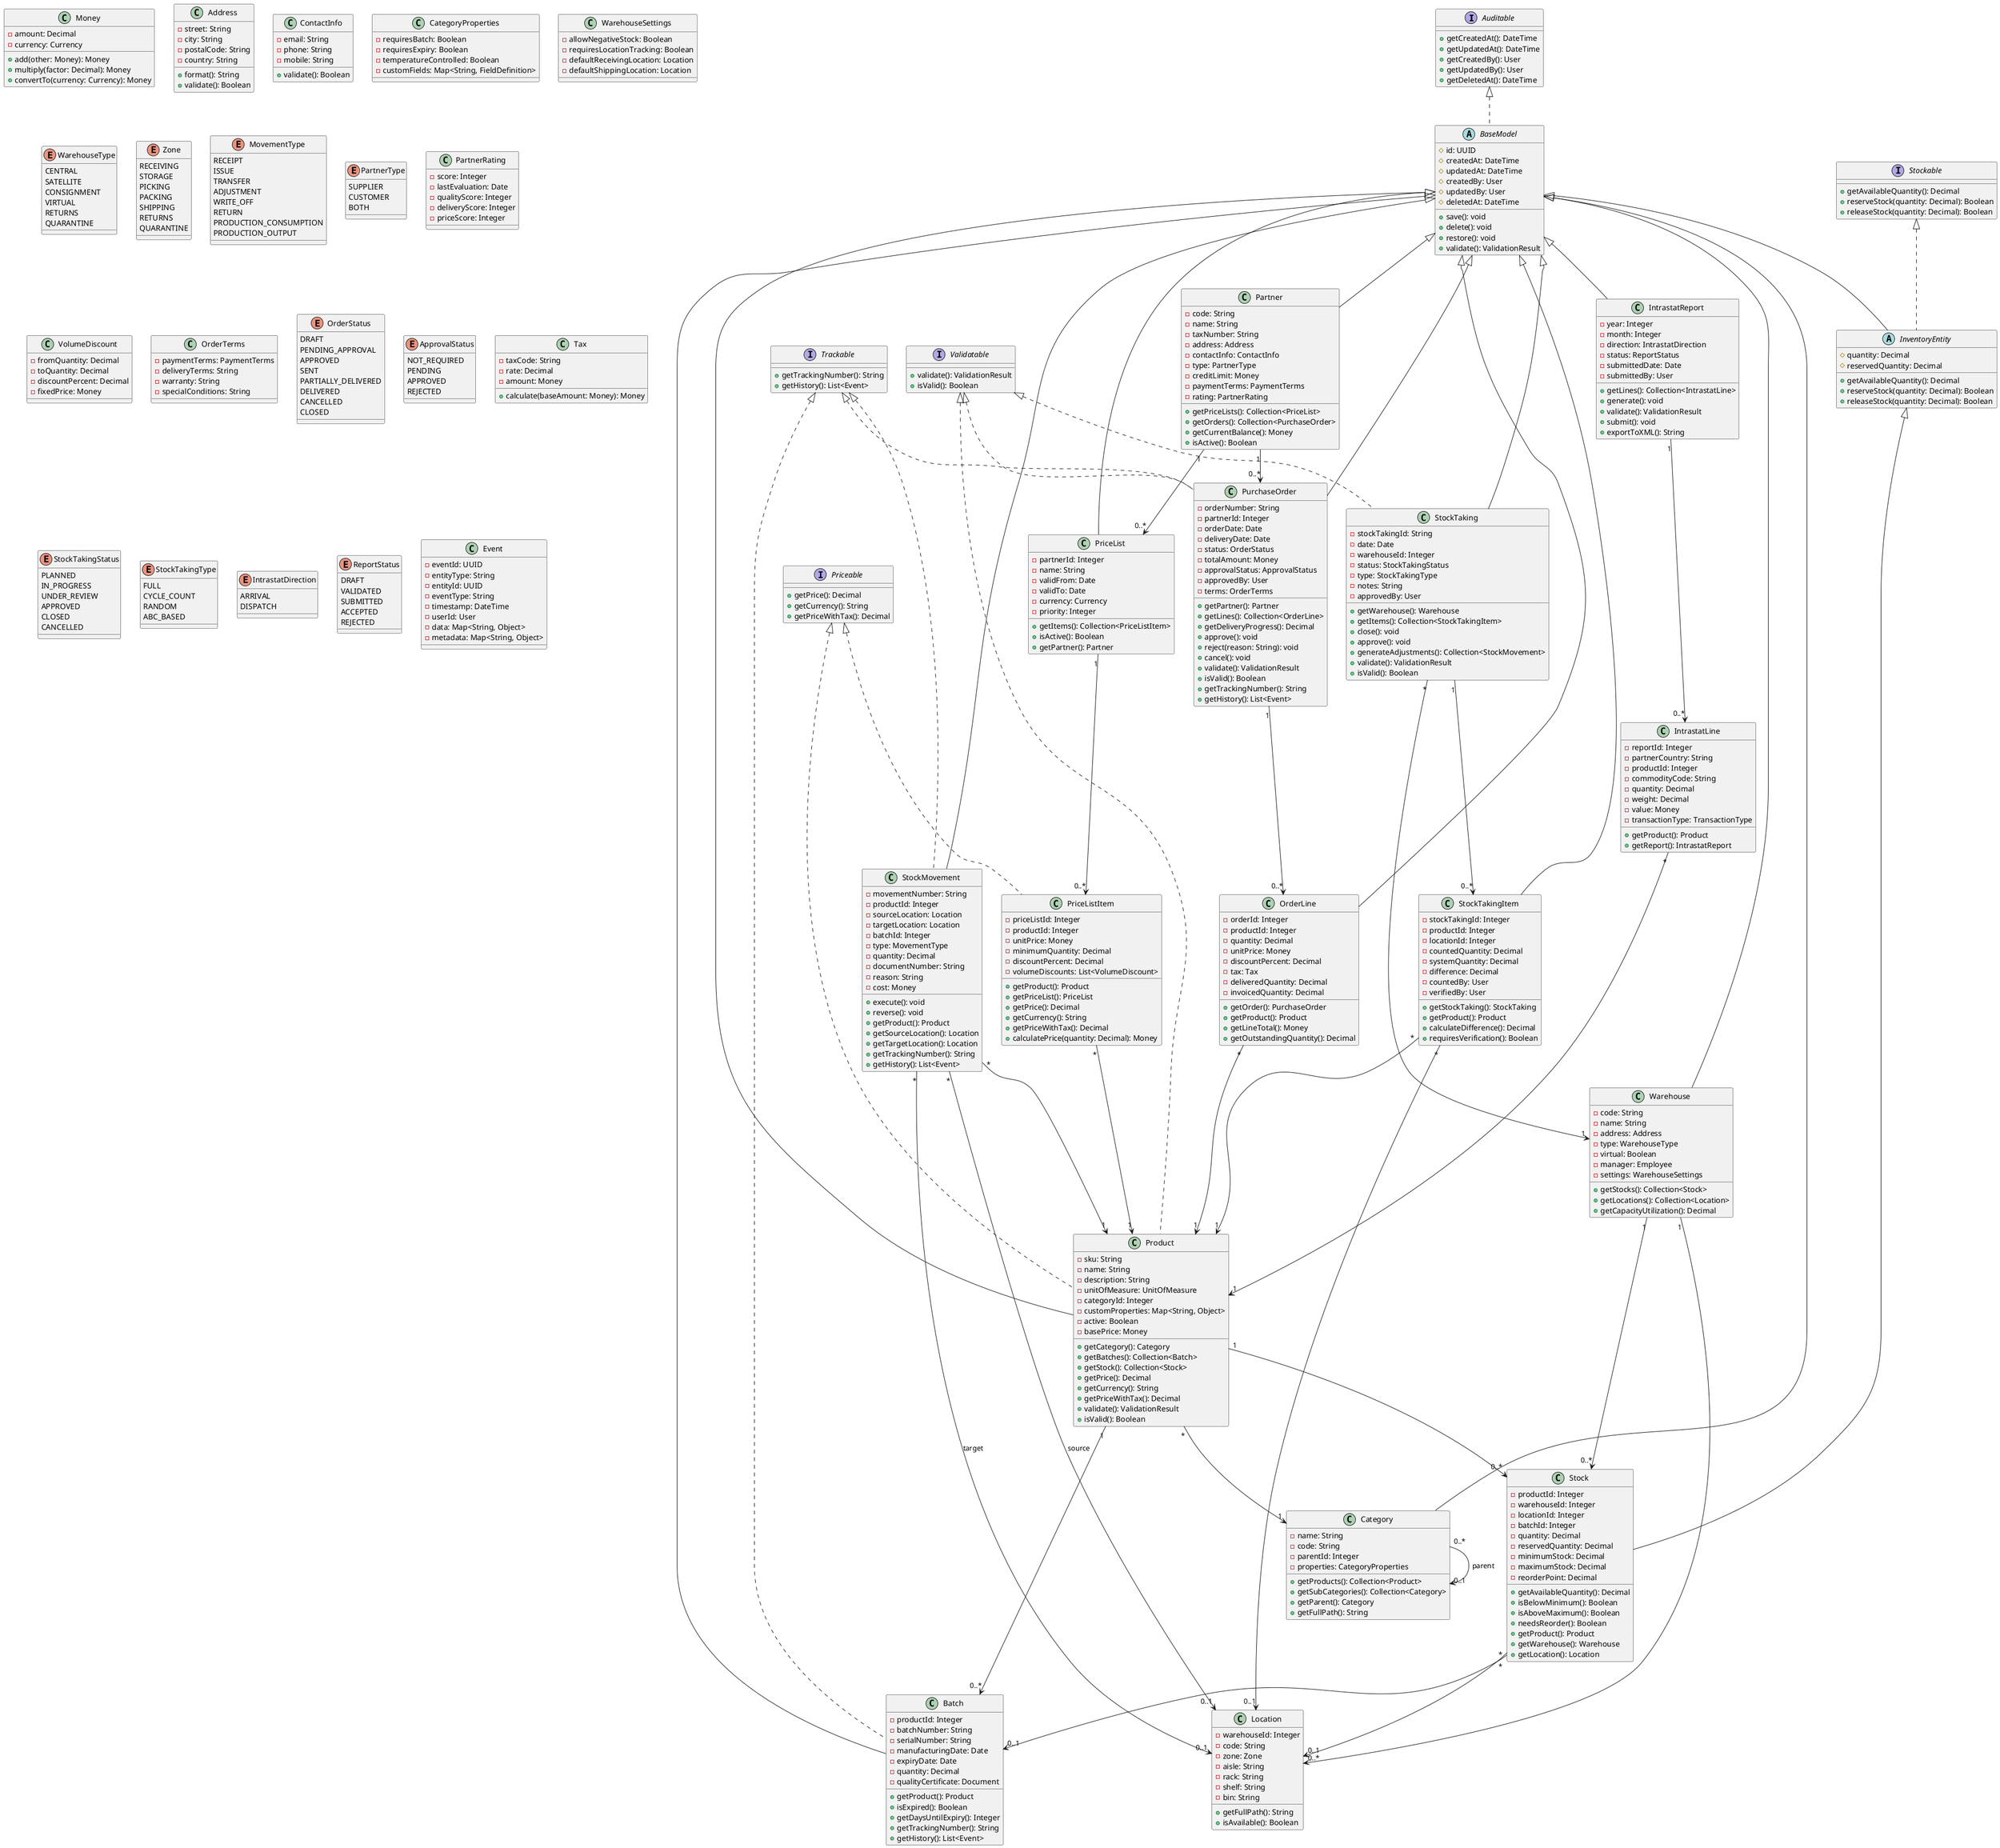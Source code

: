 @startuml Procurement and Inventory Management Class Diagram

' Interfaces for modularity
interface Auditable {
  + getCreatedAt(): DateTime
  + getUpdatedAt(): DateTime
  + getCreatedBy(): User
  + getUpdatedBy(): User
  + getDeletedAt(): DateTime
}

interface Trackable {
  + getTrackingNumber(): String
  + getHistory(): List<Event>
}

interface Validatable {
  + validate(): ValidationResult
  + isValid(): Boolean
}

interface Priceable {
  + getPrice(): Decimal
  + getCurrency(): String
  + getPriceWithTax(): Decimal
}

interface Stockable {
  + getAvailableQuantity(): Decimal
  + reserveStock(quantity: Decimal): Boolean
  + releaseStock(quantity: Decimal): Boolean
}

' Base classes
abstract class BaseModel implements Auditable {
  # id: UUID
  # createdAt: DateTime
  # updatedAt: DateTime
  # createdBy: User
  # updatedBy: User
  # deletedAt: DateTime
  + save(): void
  + delete(): void
  + restore(): void
  + validate(): ValidationResult
}

abstract class InventoryEntity extends BaseModel implements Stockable {
  # quantity: Decimal
  # reservedQuantity: Decimal
  + getAvailableQuantity(): Decimal
  + reserveStock(quantity: Decimal): Boolean
  + releaseStock(quantity: Decimal): Boolean
}

' Value Objects
class Money {
  - amount: Decimal
  - currency: Currency
  + add(other: Money): Money
  + multiply(factor: Decimal): Money
  + convertTo(currency: Currency): Money
}

class Address {
  - street: String
  - city: String
  - postalCode: String
  - country: String
  + format(): String
  + validate(): Boolean
}

class ContactInfo {
  - email: String
  - phone: String
  - mobile: String
  + validate(): Boolean
}

' Product Management
class Product extends BaseModel implements Validatable, Priceable {
  - sku: String
  - name: String
  - description: String
  - unitOfMeasure: UnitOfMeasure
  - categoryId: Integer
  - customProperties: Map<String, Object>
  - active: Boolean
  - basePrice: Money
  + getCategory(): Category
  + getBatches(): Collection<Batch>
  + getStock(): Collection<Stock>
  + getPrice(): Decimal
  + getCurrency(): String
  + getPriceWithTax(): Decimal
  + validate(): ValidationResult
  + isValid(): Boolean
}

class Category extends BaseModel {
  - name: String
  - code: String
  - parentId: Integer
  - properties: CategoryProperties
  + getProducts(): Collection<Product>
  + getSubCategories(): Collection<Category>
  + getParent(): Category
  + getFullPath(): String
}

class CategoryProperties {
  - requiresBatch: Boolean
  - requiresExpiry: Boolean
  - temperatureControlled: Boolean
  - customFields: Map<String, FieldDefinition>
}

' Batch and Serial Management
class Batch extends BaseModel implements Trackable {
  - productId: Integer
  - batchNumber: String
  - serialNumber: String
  - manufacturingDate: Date
  - expiryDate: Date
  - quantity: Decimal
  - qualityCertificate: Document
  + getProduct(): Product
  + isExpired(): Boolean
  + getDaysUntilExpiry(): Integer
  + getTrackingNumber(): String
  + getHistory(): List<Event>
}

' Warehouse Management
class Warehouse extends BaseModel {
  - code: String
  - name: String
  - address: Address
  - type: WarehouseType
  - virtual: Boolean
  - manager: Employee
  - settings: WarehouseSettings
  + getStocks(): Collection<Stock>
  + getLocations(): Collection<Location>
  + getCapacityUtilization(): Decimal
}

class Location {
  - warehouseId: Integer
  - code: String
  - zone: Zone
  - aisle: String
  - rack: String
  - shelf: String
  - bin: String
  + getFullPath(): String
  + isAvailable(): Boolean
}

class WarehouseSettings {
  - allowNegativeStock: Boolean
  - requiresLocationTracking: Boolean
  - defaultReceivingLocation: Location
  - defaultShippingLocation: Location
}

enum WarehouseType {
  CENTRAL
  SATELLITE
  CONSIGNMENT
  VIRTUAL
  RETURNS
  QUARANTINE
}

enum Zone {
  RECEIVING
  STORAGE
  PICKING
  PACKING
  SHIPPING
  RETURNS
  QUARANTINE
}

' Inventory Management
class Stock extends InventoryEntity {
  - productId: Integer
  - warehouseId: Integer
  - locationId: Integer
  - batchId: Integer
  - quantity: Decimal
  - reservedQuantity: Decimal
  - minimumStock: Decimal
  - maximumStock: Decimal
  - reorderPoint: Decimal
  + getAvailableQuantity(): Decimal
  + isBelowMinimum(): Boolean
  + isAboveMaximum(): Boolean
  + needsReorder(): Boolean
  + getProduct(): Product
  + getWarehouse(): Warehouse
  + getLocation(): Location
}

class StockMovement extends BaseModel implements Trackable {
  - movementNumber: String
  - productId: Integer
  - sourceLocation: Location
  - targetLocation: Location
  - batchId: Integer
  - type: MovementType
  - quantity: Decimal
  - documentNumber: String
  - reason: String
  - cost: Money
  + execute(): void
  + reverse(): void
  + getProduct(): Product
  + getSourceLocation(): Location
  + getTargetLocation(): Location
  + getTrackingNumber(): String
  + getHistory(): List<Event>
}

enum MovementType {
  RECEIPT
  ISSUE
  TRANSFER
  ADJUSTMENT
  WRITE_OFF
  RETURN
  PRODUCTION_CONSUMPTION
  PRODUCTION_OUTPUT
}

' Partner Management
class Partner extends BaseModel {
  - code: String
  - name: String
  - taxNumber: String
  - address: Address
  - contactInfo: ContactInfo
  - type: PartnerType
  - creditLimit: Money
  - paymentTerms: PaymentTerms
  - rating: PartnerRating
  + getPriceLists(): Collection<PriceList>
  + getOrders(): Collection<PurchaseOrder>
  + getCurrentBalance(): Money
  + isActive(): Boolean
}

enum PartnerType {
  SUPPLIER
  CUSTOMER
  BOTH
}

class PartnerRating {
  - score: Integer
  - lastEvaluation: Date
  - qualityScore: Integer
  - deliveryScore: Integer
  - priceScore: Integer
}

' Pricing Management
class PriceList extends BaseModel {
  - partnerId: Integer
  - name: String
  - validFrom: Date
  - validTo: Date
  - currency: Currency
  - priority: Integer
  + getItems(): Collection<PriceListItem>
  + isActive(): Boolean
  + getPartner(): Partner
}

class PriceListItem implements Priceable {
  - priceListId: Integer
  - productId: Integer
  - unitPrice: Money
  - minimumQuantity: Decimal
  - discountPercent: Decimal
  - volumeDiscounts: List<VolumeDiscount>
  + getProduct(): Product
  + getPriceList(): PriceList
  + getPrice(): Decimal
  + getCurrency(): String
  + getPriceWithTax(): Decimal
  + calculatePrice(quantity: Decimal): Money
}

class VolumeDiscount {
  - fromQuantity: Decimal
  - toQuantity: Decimal
  - discountPercent: Decimal
  - fixedPrice: Money
}

' Procurement Management
class PurchaseOrder extends BaseModel implements Trackable, Validatable {
  - orderNumber: String
  - partnerId: Integer
  - orderDate: Date
  - deliveryDate: Date
  - status: OrderStatus
  - totalAmount: Money
  - approvalStatus: ApprovalStatus
  - approvedBy: User
  - terms: OrderTerms
  + getPartner(): Partner
  + getLines(): Collection<OrderLine>
  + getDeliveryProgress(): Decimal
  + approve(): void
  + reject(reason: String): void
  + cancel(): void
  + validate(): ValidationResult
  + isValid(): Boolean
  + getTrackingNumber(): String
  + getHistory(): List<Event>
}

class OrderTerms {
  - paymentTerms: PaymentTerms
  - deliveryTerms: String
  - warranty: String
  - specialConditions: String
}

enum OrderStatus {
  DRAFT
  PENDING_APPROVAL
  APPROVED
  SENT
  PARTIALLY_DELIVERED
  DELIVERED
  CANCELLED
  CLOSED
}

enum ApprovalStatus {
  NOT_REQUIRED
  PENDING
  APPROVED
  REJECTED
}

class OrderLine extends BaseModel {
  - orderId: Integer
  - productId: Integer
  - quantity: Decimal
  - unitPrice: Money
  - discountPercent: Decimal
  - tax: Tax
  - deliveredQuantity: Decimal
  - invoicedQuantity: Decimal
  + getOrder(): PurchaseOrder
  + getProduct(): Product
  + getLineTotal(): Money
  + getOutstandingQuantity(): Decimal
}

class Tax {
  - taxCode: String
  - rate: Decimal
  - amount: Money
  + calculate(baseAmount: Money): Money
}

' Stock Taking
class StockTaking extends BaseModel implements Validatable {
  - stockTakingId: String
  - date: Date
  - warehouseId: Integer
  - status: StockTakingStatus
  - type: StockTakingType
  - notes: String
  - approvedBy: User
  + getWarehouse(): Warehouse
  + getItems(): Collection<StockTakingItem>
  + close(): void
  + approve(): void
  + generateAdjustments(): Collection<StockMovement>
  + validate(): ValidationResult
  + isValid(): Boolean
}

enum StockTakingStatus {
  PLANNED
  IN_PROGRESS
  UNDER_REVIEW
  APPROVED
  CLOSED
  CANCELLED
}

enum StockTakingType {
  FULL
  CYCLE_COUNT
  RANDOM
  ABC_BASED
}

class StockTakingItem extends BaseModel {
  - stockTakingId: Integer
  - productId: Integer
  - locationId: Integer
  - countedQuantity: Decimal
  - systemQuantity: Decimal
  - difference: Decimal
  - countedBy: User
  - verifiedBy: User
  + getStockTaking(): StockTaking
  + getProduct(): Product
  + calculateDifference(): Decimal
  + requiresVerification(): Boolean
}

' INTRASTAT Reporting
class IntrastatReport extends BaseModel {
  - year: Integer
  - month: Integer
  - direction: IntrastatDirection
  - status: ReportStatus
  - submittedDate: Date
  - submittedBy: User
  + getLines(): Collection<IntrastatLine>
  + generate(): void
  + validate(): ValidationResult
  + submit(): void
  + exportToXML(): String
}

class IntrastatLine {
  - reportId: Integer
  - partnerCountry: String
  - productId: Integer
  - commodityCode: String
  - quantity: Decimal
  - weight: Decimal
  - value: Money
  - transactionType: TransactionType
  + getProduct(): Product
  + getReport(): IntrastatReport
}

enum IntrastatDirection {
  ARRIVAL
  DISPATCH
}

enum ReportStatus {
  DRAFT
  VALIDATED
  SUBMITTED
  ACCEPTED
  REJECTED
}

' Event Sourcing
class Event {
  - eventId: UUID
  - entityType: String
  - entityId: UUID
  - eventType: String
  - timestamp: DateTime
  - userId: User
  - data: Map<String, Object>
  - metadata: Map<String, Object>
}

' Relationships
Product "1" --> "0..*" Batch
Product "1" --> "0..*" Stock
Product "*" --> "1" Category
Category "0..*" --> "0..1" Category : parent

Warehouse "1" --> "0..*" Stock
Warehouse "1" --> "0..*" Location
Stock "*" --> "0..1" Batch
Stock "*" --> "0..1" Location

StockMovement "*" --> "1" Product
StockMovement "*" --> "0..1" Location : source
StockMovement "*" --> "0..1" Location : target

Partner "1" --> "0..*" PriceList
Partner "1" --> "0..*" PurchaseOrder

PriceList "1" --> "0..*" PriceListItem
PriceListItem "*" --> "1" Product

PurchaseOrder "1" --> "0..*" OrderLine
OrderLine "*" --> "1" Product

StockTaking "*" --> "1" Warehouse
StockTaking "1" --> "0..*" StockTakingItem
StockTakingItem "*" --> "1" Product
StockTakingItem "*" --> "0..1" Location

IntrastatReport "1" --> "0..*" IntrastatLine
IntrastatLine "*" --> "1" Product

@enduml